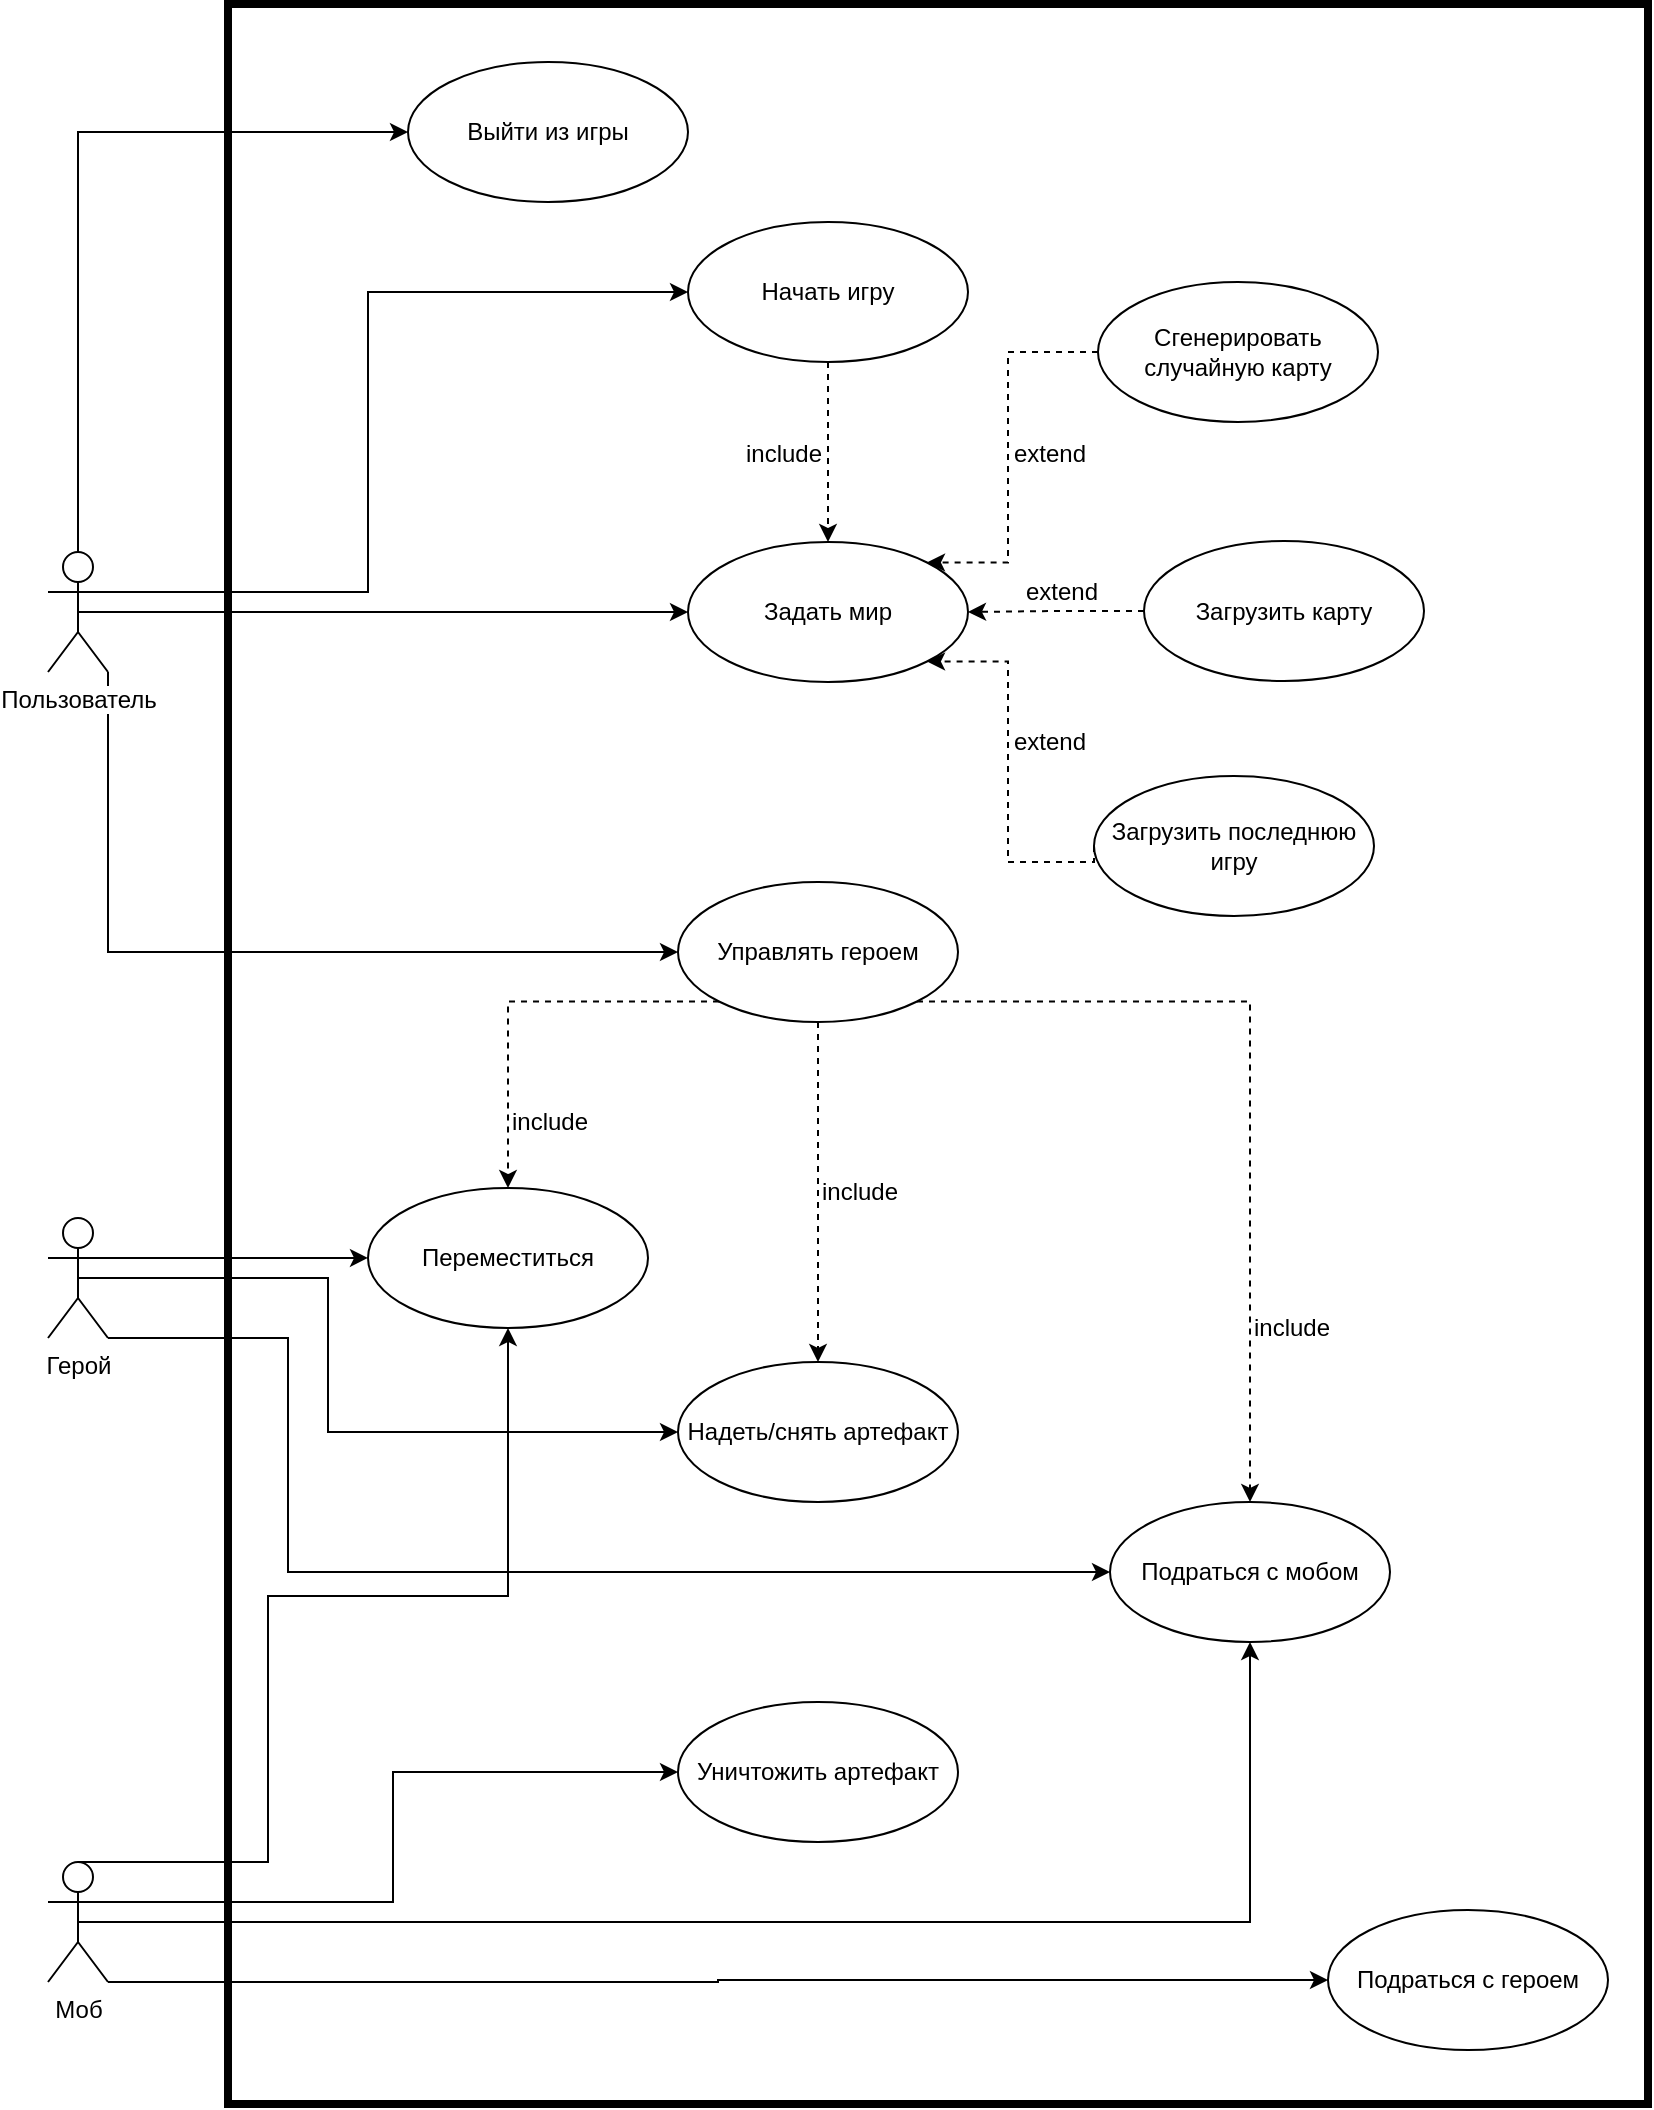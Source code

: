 <mxfile version="10.7.9" type="device"><diagram id="pj-K7wflSxXthYhxRBKL" name="Page-1"><mxGraphModel dx="2154" dy="1947" grid="1" gridSize="10" guides="1" tooltips="1" connect="1" arrows="1" fold="1" page="1" pageScale="1" pageWidth="827" pageHeight="1169" math="0" shadow="0"><root><mxCell id="0"/><mxCell id="1" parent="0"/><mxCell id="JGLZYxaDr8coj9kzpkR--42" style="edgeStyle=orthogonalEdgeStyle;rounded=0;orthogonalLoop=1;jettySize=auto;html=1;exitX=1;exitY=0.333;exitDx=0;exitDy=0;exitPerimeter=0;" parent="1" source="JGLZYxaDr8coj9kzpkR--1" target="JGLZYxaDr8coj9kzpkR--19" edge="1"><mxGeometry relative="1" as="geometry"><Array as="points"><mxPoint x="70" y="75"/><mxPoint x="70" y="-75"/></Array></mxGeometry></mxCell><mxCell id="giA-H3ustpqe0j80pSH7-3" style="edgeStyle=orthogonalEdgeStyle;rounded=0;orthogonalLoop=1;jettySize=auto;html=1;exitX=0.5;exitY=0.5;exitDx=0;exitDy=0;exitPerimeter=0;entryX=0;entryY=0.5;entryDx=0;entryDy=0;" parent="1" source="JGLZYxaDr8coj9kzpkR--1" target="JGLZYxaDr8coj9kzpkR--4" edge="1"><mxGeometry relative="1" as="geometry"/></mxCell><mxCell id="giA-H3ustpqe0j80pSH7-13" style="edgeStyle=orthogonalEdgeStyle;rounded=0;orthogonalLoop=1;jettySize=auto;html=1;exitX=0.5;exitY=0;exitDx=0;exitDy=0;exitPerimeter=0;entryX=0;entryY=0.5;entryDx=0;entryDy=0;" parent="1" source="JGLZYxaDr8coj9kzpkR--1" target="JGLZYxaDr8coj9kzpkR--5" edge="1"><mxGeometry relative="1" as="geometry"/></mxCell><mxCell id="giA-H3ustpqe0j80pSH7-16" style="edgeStyle=orthogonalEdgeStyle;rounded=0;orthogonalLoop=1;jettySize=auto;html=1;exitX=1;exitY=1;exitDx=0;exitDy=0;exitPerimeter=0;entryX=0;entryY=0.5;entryDx=0;entryDy=0;" parent="1" source="JGLZYxaDr8coj9kzpkR--1" target="giA-H3ustpqe0j80pSH7-15" edge="1"><mxGeometry relative="1" as="geometry"/></mxCell><mxCell id="JGLZYxaDr8coj9kzpkR--1" value="Пользователь" style="shape=umlActor;verticalLabelPosition=bottom;labelBackgroundColor=#ffffff;verticalAlign=top;html=1;" parent="1" vertex="1"><mxGeometry x="-90" y="55" width="30" height="60" as="geometry"/></mxCell><mxCell id="JGLZYxaDr8coj9kzpkR--4" value="Задать мир" style="ellipse;whiteSpace=wrap;html=1;" parent="1" vertex="1"><mxGeometry x="230" y="50" width="140" height="70" as="geometry"/></mxCell><mxCell id="JGLZYxaDr8coj9kzpkR--5" value="Выйти из игры" style="ellipse;whiteSpace=wrap;html=1;" parent="1" vertex="1"><mxGeometry x="90" y="-190" width="140" height="70" as="geometry"/></mxCell><mxCell id="giA-H3ustpqe0j80pSH7-6" style="edgeStyle=orthogonalEdgeStyle;rounded=0;orthogonalLoop=1;jettySize=auto;html=1;exitX=0;exitY=0.5;exitDx=0;exitDy=0;entryX=1;entryY=0;entryDx=0;entryDy=0;dashed=1;" parent="1" source="JGLZYxaDr8coj9kzpkR--9" target="JGLZYxaDr8coj9kzpkR--4" edge="1"><mxGeometry relative="1" as="geometry"><Array as="points"><mxPoint x="390" y="-45"/><mxPoint x="390" y="60"/></Array></mxGeometry></mxCell><mxCell id="JGLZYxaDr8coj9kzpkR--9" value="Сгенерировать случайную карту" style="ellipse;whiteSpace=wrap;html=1;" parent="1" vertex="1"><mxGeometry x="435" y="-80" width="140" height="70" as="geometry"/></mxCell><mxCell id="giA-H3ustpqe0j80pSH7-7" style="edgeStyle=orthogonalEdgeStyle;rounded=0;orthogonalLoop=1;jettySize=auto;html=1;exitX=0;exitY=0.5;exitDx=0;exitDy=0;entryX=1;entryY=0.5;entryDx=0;entryDy=0;dashed=1;" parent="1" source="JGLZYxaDr8coj9kzpkR--10" target="JGLZYxaDr8coj9kzpkR--4" edge="1"><mxGeometry relative="1" as="geometry"/></mxCell><mxCell id="JGLZYxaDr8coj9kzpkR--10" value="Загрузить карту" style="ellipse;whiteSpace=wrap;html=1;" parent="1" vertex="1"><mxGeometry x="458" y="49.5" width="140" height="70" as="geometry"/></mxCell><mxCell id="giA-H3ustpqe0j80pSH7-4" style="edgeStyle=orthogonalEdgeStyle;rounded=0;orthogonalLoop=1;jettySize=auto;html=1;exitX=0.5;exitY=1;exitDx=0;exitDy=0;entryX=0.5;entryY=0;entryDx=0;entryDy=0;dashed=1;" parent="1" source="JGLZYxaDr8coj9kzpkR--19" target="JGLZYxaDr8coj9kzpkR--4" edge="1"><mxGeometry relative="1" as="geometry"/></mxCell><mxCell id="JGLZYxaDr8coj9kzpkR--19" value="Начать игру" style="ellipse;whiteSpace=wrap;html=1;" parent="1" vertex="1"><mxGeometry x="230" y="-110" width="140" height="70" as="geometry"/></mxCell><mxCell id="JGLZYxaDr8coj9kzpkR--22" value="Переместиться" style="ellipse;whiteSpace=wrap;html=1;" parent="1" vertex="1"><mxGeometry x="70" y="373" width="140" height="70" as="geometry"/></mxCell><mxCell id="JGLZYxaDr8coj9kzpkR--23" value="&lt;div&gt;Подраться с мобом&lt;br&gt;&lt;/div&gt;" style="ellipse;whiteSpace=wrap;html=1;" parent="1" vertex="1"><mxGeometry x="441" y="530" width="140" height="70" as="geometry"/></mxCell><mxCell id="JGLZYxaDr8coj9kzpkR--24" value="Надеть/снять артефакт" style="ellipse;whiteSpace=wrap;html=1;" parent="1" vertex="1"><mxGeometry x="225" y="460" width="140" height="70" as="geometry"/></mxCell><mxCell id="giA-H3ustpqe0j80pSH7-8" style="edgeStyle=orthogonalEdgeStyle;rounded=0;orthogonalLoop=1;jettySize=auto;html=1;exitX=0;exitY=0.5;exitDx=0;exitDy=0;entryX=1;entryY=1;entryDx=0;entryDy=0;dashed=1;" parent="1" source="giA-H3ustpqe0j80pSH7-5" target="JGLZYxaDr8coj9kzpkR--4" edge="1"><mxGeometry relative="1" as="geometry"><Array as="points"><mxPoint x="390" y="210"/><mxPoint x="390" y="110"/></Array></mxGeometry></mxCell><mxCell id="giA-H3ustpqe0j80pSH7-5" value="Загрузить последнюю игру" style="ellipse;whiteSpace=wrap;html=1;" parent="1" vertex="1"><mxGeometry x="433" y="167" width="140" height="70" as="geometry"/></mxCell><mxCell id="giA-H3ustpqe0j80pSH7-9" value="include" style="text;html=1;resizable=0;points=[];autosize=1;align=left;verticalAlign=top;spacingTop=-4;" parent="1" vertex="1"><mxGeometry x="257" y="-4" width="60" height="20" as="geometry"/></mxCell><mxCell id="giA-H3ustpqe0j80pSH7-10" value="&lt;div&gt;extend&lt;/div&gt;" style="text;html=1;resizable=0;points=[];autosize=1;align=left;verticalAlign=top;spacingTop=-4;" parent="1" vertex="1"><mxGeometry x="391" y="-4" width="50" height="20" as="geometry"/></mxCell><mxCell id="giA-H3ustpqe0j80pSH7-11" value="&lt;div&gt;extend&lt;/div&gt;" style="text;html=1;resizable=0;points=[];autosize=1;align=left;verticalAlign=top;spacingTop=-4;" parent="1" vertex="1"><mxGeometry x="397" y="64.5" width="50" height="20" as="geometry"/></mxCell><mxCell id="giA-H3ustpqe0j80pSH7-12" value="&lt;div&gt;extend&lt;/div&gt;" style="text;html=1;resizable=0;points=[];autosize=1;align=left;verticalAlign=top;spacingTop=-4;" parent="1" vertex="1"><mxGeometry x="391" y="140" width="50" height="20" as="geometry"/></mxCell><mxCell id="giA-H3ustpqe0j80pSH7-18" style="edgeStyle=orthogonalEdgeStyle;rounded=0;orthogonalLoop=1;jettySize=auto;html=1;exitX=1;exitY=0.333;exitDx=0;exitDy=0;exitPerimeter=0;" parent="1" source="giA-H3ustpqe0j80pSH7-14" target="JGLZYxaDr8coj9kzpkR--22" edge="1"><mxGeometry relative="1" as="geometry"/></mxCell><mxCell id="giA-H3ustpqe0j80pSH7-19" style="edgeStyle=orthogonalEdgeStyle;rounded=0;orthogonalLoop=1;jettySize=auto;html=1;exitX=0.5;exitY=0.5;exitDx=0;exitDy=0;exitPerimeter=0;entryX=0;entryY=0.5;entryDx=0;entryDy=0;" parent="1" source="giA-H3ustpqe0j80pSH7-14" target="JGLZYxaDr8coj9kzpkR--24" edge="1"><mxGeometry relative="1" as="geometry"><Array as="points"><mxPoint x="50" y="418"/><mxPoint x="50" y="495"/></Array></mxGeometry></mxCell><mxCell id="giA-H3ustpqe0j80pSH7-20" style="edgeStyle=orthogonalEdgeStyle;rounded=0;orthogonalLoop=1;jettySize=auto;html=1;exitX=1;exitY=1;exitDx=0;exitDy=0;exitPerimeter=0;entryX=0;entryY=0.5;entryDx=0;entryDy=0;" parent="1" source="giA-H3ustpqe0j80pSH7-14" target="JGLZYxaDr8coj9kzpkR--23" edge="1"><mxGeometry relative="1" as="geometry"><Array as="points"><mxPoint x="30" y="448"/><mxPoint x="30" y="565"/></Array></mxGeometry></mxCell><mxCell id="giA-H3ustpqe0j80pSH7-14" value="Герой" style="shape=umlActor;verticalLabelPosition=bottom;labelBackgroundColor=#ffffff;verticalAlign=top;html=1;" parent="1" vertex="1"><mxGeometry x="-90" y="388" width="30" height="60" as="geometry"/></mxCell><mxCell id="giA-H3ustpqe0j80pSH7-21" style="edgeStyle=orthogonalEdgeStyle;rounded=0;orthogonalLoop=1;jettySize=auto;html=1;exitX=0;exitY=1;exitDx=0;exitDy=0;dashed=1;" parent="1" source="giA-H3ustpqe0j80pSH7-15" target="JGLZYxaDr8coj9kzpkR--22" edge="1"><mxGeometry relative="1" as="geometry"/></mxCell><mxCell id="giA-H3ustpqe0j80pSH7-22" style="edgeStyle=orthogonalEdgeStyle;rounded=0;orthogonalLoop=1;jettySize=auto;html=1;exitX=0.5;exitY=1;exitDx=0;exitDy=0;dashed=1;" parent="1" source="giA-H3ustpqe0j80pSH7-15" target="JGLZYxaDr8coj9kzpkR--24" edge="1"><mxGeometry relative="1" as="geometry"/></mxCell><mxCell id="giA-H3ustpqe0j80pSH7-23" style="edgeStyle=orthogonalEdgeStyle;rounded=0;orthogonalLoop=1;jettySize=auto;html=1;exitX=1;exitY=1;exitDx=0;exitDy=0;dashed=1;" parent="1" source="giA-H3ustpqe0j80pSH7-15" target="JGLZYxaDr8coj9kzpkR--23" edge="1"><mxGeometry relative="1" as="geometry"/></mxCell><mxCell id="giA-H3ustpqe0j80pSH7-15" value="Управлять героем" style="ellipse;whiteSpace=wrap;html=1;" parent="1" vertex="1"><mxGeometry x="225" y="220" width="140" height="70" as="geometry"/></mxCell><mxCell id="giA-H3ustpqe0j80pSH7-24" value="include" style="text;html=1;resizable=0;points=[];autosize=1;align=left;verticalAlign=top;spacingTop=-4;" parent="1" vertex="1"><mxGeometry x="140" y="330" width="60" height="20" as="geometry"/></mxCell><mxCell id="giA-H3ustpqe0j80pSH7-25" value="include" style="text;html=1;resizable=0;points=[];autosize=1;align=left;verticalAlign=top;spacingTop=-4;" parent="1" vertex="1"><mxGeometry x="295" y="365" width="60" height="20" as="geometry"/></mxCell><mxCell id="giA-H3ustpqe0j80pSH7-26" value="include" style="text;html=1;resizable=0;points=[];autosize=1;align=left;verticalAlign=top;spacingTop=-4;" parent="1" vertex="1"><mxGeometry x="511" y="433" width="60" height="20" as="geometry"/></mxCell><mxCell id="giA-H3ustpqe0j80pSH7-33" style="edgeStyle=orthogonalEdgeStyle;rounded=0;orthogonalLoop=1;jettySize=auto;html=1;exitX=0.5;exitY=0;exitDx=0;exitDy=0;exitPerimeter=0;entryX=0.5;entryY=1;entryDx=0;entryDy=0;" parent="1" source="giA-H3ustpqe0j80pSH7-27" target="JGLZYxaDr8coj9kzpkR--22" edge="1"><mxGeometry relative="1" as="geometry"><Array as="points"><mxPoint x="20" y="710"/><mxPoint x="20" y="577"/><mxPoint x="140" y="577"/></Array></mxGeometry></mxCell><mxCell id="giA-H3ustpqe0j80pSH7-36" style="edgeStyle=orthogonalEdgeStyle;rounded=0;orthogonalLoop=1;jettySize=auto;html=1;exitX=0.5;exitY=0.5;exitDx=0;exitDy=0;exitPerimeter=0;entryX=0.5;entryY=1;entryDx=0;entryDy=0;" parent="1" source="giA-H3ustpqe0j80pSH7-27" target="JGLZYxaDr8coj9kzpkR--23" edge="1"><mxGeometry relative="1" as="geometry"/></mxCell><mxCell id="giA-H3ustpqe0j80pSH7-37" style="edgeStyle=orthogonalEdgeStyle;rounded=0;orthogonalLoop=1;jettySize=auto;html=1;exitX=1;exitY=1;exitDx=0;exitDy=0;exitPerimeter=0;entryX=0;entryY=0.5;entryDx=0;entryDy=0;" parent="1" source="giA-H3ustpqe0j80pSH7-27" target="giA-H3ustpqe0j80pSH7-32" edge="1"><mxGeometry relative="1" as="geometry"><Array as="points"><mxPoint x="245" y="770"/><mxPoint x="245" y="769"/></Array></mxGeometry></mxCell><mxCell id="ZEmzgOp9Evh_tNdsPMFI-2" style="edgeStyle=orthogonalEdgeStyle;rounded=0;orthogonalLoop=1;jettySize=auto;html=1;exitX=1;exitY=0.333;exitDx=0;exitDy=0;exitPerimeter=0;entryX=0;entryY=0.5;entryDx=0;entryDy=0;" edge="1" parent="1" source="giA-H3ustpqe0j80pSH7-27" target="ZEmzgOp9Evh_tNdsPMFI-1"><mxGeometry relative="1" as="geometry"/></mxCell><mxCell id="giA-H3ustpqe0j80pSH7-27" value="Моб" style="shape=umlActor;verticalLabelPosition=bottom;labelBackgroundColor=#ffffff;verticalAlign=top;html=1;" parent="1" vertex="1"><mxGeometry x="-90" y="710" width="30" height="60" as="geometry"/></mxCell><mxCell id="giA-H3ustpqe0j80pSH7-32" value="&lt;div&gt;Подраться с героем&lt;br&gt;&lt;/div&gt;" style="ellipse;whiteSpace=wrap;html=1;" parent="1" vertex="1"><mxGeometry x="550" y="734" width="140" height="70" as="geometry"/></mxCell><mxCell id="giA-H3ustpqe0j80pSH7-38" value="" style="rounded=0;whiteSpace=wrap;html=1;fillColor=none;strokeWidth=4;" parent="1" vertex="1"><mxGeometry y="-219" width="710" height="1050" as="geometry"/></mxCell><mxCell id="ZEmzgOp9Evh_tNdsPMFI-1" value="Уничтожить артефакт" style="ellipse;whiteSpace=wrap;html=1;" vertex="1" parent="1"><mxGeometry x="225" y="630" width="140" height="70" as="geometry"/></mxCell></root></mxGraphModel></diagram></mxfile>